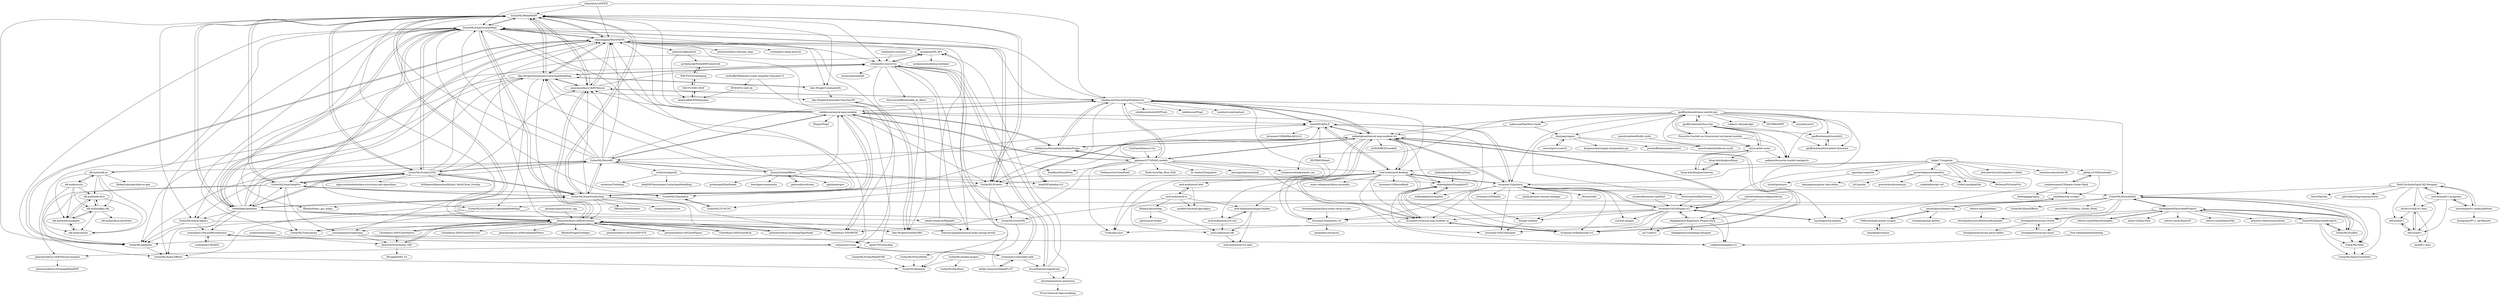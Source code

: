 digraph G {
"dsharlet/LiveSPICE" -> "GuitarML/PedalNetRT" ["e"=1]
"dsharlet/LiveSPICE" -> "GuitarML/SmartGuitarPedal" ["e"=1]
"dsharlet/LiveSPICE" -> "damskaggep/WaveNetVA" ["e"=1]
"dsharlet/LiveSPICE" -> "sdatkinson/NeuralAmpModelerCore" ["e"=1]
"sdatkinson/neural-amp-modeler" -> "sdatkinson/NeuralAmpModelerPlugin" ["e"=1]
"sdatkinson/neural-amp-modeler" -> "sdatkinson/NeuralAmpModelerCore"
"sdatkinson/neural-amp-modeler" -> "pelennor2170/NAM_models"
"sdatkinson/neural-amp-modeler" -> "jatinchowdhury18/RTNeural" ["e"=1]
"sdatkinson/neural-amp-modeler" -> "mikeoliphant/neural-amp-modeler-lv2"
"sdatkinson/neural-amp-modeler" -> "GuitarML/SmartGuitarAmp"
"sdatkinson/neural-amp-modeler" -> "GuitarML/NeuralPi"
"sdatkinson/neural-amp-modeler" -> "iPlug2/iPlug2" ["e"=1]
"sdatkinson/neural-amp-modeler" -> "GuitarML/PedalNetRT"
"sdatkinson/neural-amp-modeler" -> "DamRsn/NeuralNote" ["e"=1]
"sdatkinson/neural-amp-modeler" -> "Chowdhury-DSP/BYOD" ["e"=1]
"sdatkinson/neural-amp-modeler" -> "AidaDSP/AIDA-X"
"sdatkinson/neural-amp-modeler" -> "GuitarML/Proteus"
"sdatkinson/neural-amp-modeler" -> "damskaggep/WaveNetVA"
"sdatkinson/neural-amp-modeler" -> "GuitarML/SmartGuitarPedal"
"lsp-plugins/lsp-plugins" -> "brummer10/GxPlugins.lv2" ["e"=1]
"jatinchowdhury18/AnalogTapeModel" -> "jatinchowdhury18/KlonCentaur" ["e"=1]
"Pilfer/ultimate-guitar-scraper" -> "timiskhakov/music"
"Pilfer/ultimate-guitar-scraper" -> "joncardasis/ultimate-api"
"csteinmetz1/flowEQ" -> "csteinmetz1/NeuralReverberator"
"paulnasca/paulstretch_cpp" -> "jatinchowdhury18/KlonCentaur" ["e"=1]
"BlokasLabs/modep" -> "mod-audio/mod-sdk"
"BlokasLabs/modep" -> "ajboni/mod-docker"
"csteinmetz1/NeuralReverberator" -> "csteinmetz1/flowEQ"
"csteinmetz1/NeuralReverberator" -> "csteinmetz1/ronn"
"damskaggep/WaveNetVA" -> "GuitarML/pedalnet"
"damskaggep/WaveNetVA" -> "GuitarML/PedalNetRT"
"damskaggep/WaveNetVA" -> "Alec-Wright/Automated-GuitarAmpModelling"
"damskaggep/WaveNetVA" -> "teddykoker/pedalnet"
"damskaggep/WaveNetVA" -> "jatinchowdhury18/RTNeural" ["e"=1]
"damskaggep/WaveNetVA" -> "Alec-Wright/CoreAudioML"
"damskaggep/WaveNetVA" -> "GuitarML/SmartGuitarPedal"
"damskaggep/WaveNetVA" -> "csteinmetz1/ronn"
"damskaggep/WaveNetVA" -> "GuitarML/mldsp-papers"
"damskaggep/WaveNetVA" -> "jatinchowdhury18/audio_dspy"
"damskaggep/WaveNetVA" -> "csteinmetz1/micro-tcn"
"damskaggep/WaveNetVA" -> "joaorossi/dkmethod"
"damskaggep/WaveNetVA" -> "francescopapaleo/neural-audio-spring-reverb"
"damskaggep/WaveNetVA" -> "csteinmetz1/dasp-pytorch" ["e"=1]
"damskaggep/WaveNetVA" -> "mchijmma/DL-AFx"
"Houston4444/RaySession" -> "brummer10/GxPlugins.lv2" ["e"=1]
"geoffreybennett/linux-fcp" -> "geoffreybennett/alsa-scarlett-gui"
"geoffreybennett/linux-fcp" -> "sadko4u/focusrite-scarlett-backports"
"geoffreybennett/linux-fcp" -> "x42/scarlett-mixer"
"geoffreybennett/linux-fcp" -> "geoffreybennett/scarlett2"
"geoffreybennett/linux-fcp" -> "geoffreybennett/scarlett2-firmware"
"geoffreybennett/linux-fcp" -> "Focusrite-Scarlett-on-Linux/sound-usb-kernel-module"
"mod-audio/mod-ui" -> "mod-audio/mod-host"
"mod-audio/mod-ui" -> "moddevices/mod-app-legacy"
"mod-audio/mod-ui" -> "mod-audio/mod-plugin-builder"
"mod-audio/mod-ui" -> "mod-audio/mod-sdk"
"mod-audio/mod-ui" -> "BlokasLabs/modep"
"eh2k/vcvrack-fv1-emu" -> "eh2k/fv1-emu"
"eh2k/vcvrack-fv1-emu" -> "ndf-zz/disfv1"
"eh2k/vcvrack-fv1-emu" -> "ndf-zz/asfv1"
"ndf-zz/disfv1" -> "ndf-zz/asfv1"
"seanfhear/tab-scraper" -> "joncardasis/ultimate-api"
"joaorossi/dkmethod" -> "jardamacak/NodalDKFramework"
"joaorossi/dkmethod" -> "AndrewBelt/WDFplusplus"
"olegkapitonov/Kapitonov-Plugins-Pack" -> "brummer10/GxPlugins.lv2"
"olegkapitonov/Kapitonov-Plugins-Pack" -> "sadko4u/tamgamp.lv2"
"olegkapitonov/Kapitonov-Plugins-Pack" -> "olegkapitonov/tubeAmp-Designer"
"olegkapitonov/Kapitonov-Plugins-Pack" -> "ssj71/rkrlv2"
"drscotthawley/signaltrain" -> "christhetree/mod_extraction"
"drscotthawley/signaltrain" -> "csteinmetz1/micro-tcn"
"drscotthawley/signaltrain" -> "mchijmma/DL-AFx"
"brummer10/guitarix" -> "brummer10/GxPlugins.lv2"
"brummer10/guitarix" -> "brummer10/guitarix.vst"
"brummer10/guitarix" -> "mod-audio/mod-desktop"
"brummer10/guitarix" -> "brummer10/XUiDesigner"
"brummer10/guitarix" -> "Dougal-s/Aether" ["e"=1]
"brummer10/guitarix" -> "mikeoliphant/neural-amp-modeler-lv2"
"brummer10/guitarix" -> "AidaDSP/AIDA-X"
"brummer10/guitarix" -> "brummer10/Ratatouille.lv2"
"brummer10/guitarix" -> "jackaudio/new-session-manager" ["e"=1]
"brummer10/guitarix" -> "olegkapitonov/Kapitonov-Plugins-Pack"
"brummer10/guitarix" -> "brummer10/neural-amp-modeler-ui"
"brummer10/guitarix" -> "Houston4444/RaySession" ["e"=1]
"brummer10/guitarix" -> "x42/x42-plugins" ["e"=1]
"brummer10/guitarix" -> "sfztools/sfizz" ["e"=1]
"brummer10/guitarix" -> "brummer10/Mamba" ["e"=1]
"powertab/powertabeditor" -> "helge17/tuxguitar"
"powertab/powertabeditor" -> "CoderLine/alphaTab" ["e"=1]
"powertab/powertabeditor" -> "Perlence/PyGuitarPro" ["e"=1]
"powertab/powertabeditor" -> "mikehadlow/gtr-cof" ["e"=1]
"powertab/powertabeditor" -> "haixiangyan/guitar-tabs-editor" ["e"=1]
"powertab/powertabeditor" -> "1j01/guitar" ["e"=1]
"powertab/powertabeditor" -> "greird/chordictionaryjs" ["e"=1]
"Quinny/GuitarEffects" -> "GuitarML/NeuralPi"
"Quinny/GuitarEffects" -> "pedrozath/coltrane" ["e"=1]
"Quinny/GuitarEffects" -> "sdatkinson/neural-amp-modeler"
"Quinny/GuitarEffects" -> "GuitarML/SmartGuitarAmp"
"Quinny/GuitarEffects" -> "Alec-Wright/Automated-GuitarAmpModelling"
"Quinny/GuitarEffects" -> "ojg/thatmicpre"
"Quinny/GuitarEffects" -> "AidaDSP/AIDA-X"
"Quinny/GuitarEffects" -> "probonopd/MiniDexed" ["e"=1]
"Quinny/GuitarEffects" -> "henrikpersson/potatis" ["e"=1]
"Quinny/GuitarEffects" -> "GuitarML/SmartGuitarPedal"
"HolyCityAudio/SpinCAD-Designer" -> "mstratman/fv1-programs"
"HolyCityAudio/SpinCAD-Designer" -> "mstratman/fv1-pedal-platform"
"HolyCityAudio/SpinCAD-Designer" -> "eh2k/vcvrack-fv1-emu"
"HolyCityAudio/SpinCAD-Designer" -> "hires/ElmGen"
"HolyCityAudio/SpinCAD-Designer" -> "ndf-zz/asfv1"
"HolyCityAudio/SpinCAD-Designer" -> "GuitarML/NeuralSeed"
"HolyCityAudio/SpinCAD-Designer" -> "ndf-zz/disfv1"
"HolyCityAudio/SpinCAD-Designer" -> "patrickdowling/superparasites"
"elk-audio/elk-docs" -> "elk-audio/elkpi-sdk"
"elk-audio/elk-docs" -> "elk-audio/elk-examples"
"elk-audio/elk-docs" -> "elk-audio/sensei"
"elk-audio/elk-examples" -> "elk-audio/elkpi-sdk"
"elk-audio/elk-examples" -> "elk-audio/elk-docs"
"elk-audio/elk-examples" -> "elk-audio/sensei"
"elk-audio/sushi" -> "elk-audio/elk-examples"
"elk-audio/sushi" -> "elk-audio/elk-docs"
"elk-audio/sushi" -> "elk-audio/elkpi-sdk"
"elk-audio/sushi" -> "elk-audio/elk-pi"
"elk-audio/sushi" -> "elk-audio/sensei"
"elk-audio/elk-pi" -> "elk-audio/elk-examples"
"elk-audio/elk-pi" -> "elk-audio/sushi"
"elk-audio/elk-pi" -> "elk-audio/elkpi-sdk"
"elk-audio/elk-pi" -> "elk-audio/sensei"
"elk-audio/elk-pi" -> "elk-audio/elk-docs"
"elk-audio/elk-pi" -> "GuitarML/SmartGuitarPedal"
"elk-audio/elk-pi" -> "BlokasLabs/patchbox-os-gen" ["e"=1]
"GuitarML/SmartGuitarPedal" -> "GuitarML/PedalNetRT"
"GuitarML/SmartGuitarPedal" -> "GuitarML/SmartGuitarAmp"
"GuitarML/SmartGuitarPedal" -> "GuitarML/SmartAmpPro"
"GuitarML/SmartGuitarPedal" -> "GuitarML/pedalnet"
"GuitarML/SmartGuitarPedal" -> "GuitarML/Proteus"
"GuitarML/SmartGuitarPedal" -> "damskaggep/WaveNetVA"
"GuitarML/SmartGuitarPedal" -> "GuitarML/GuitarLSTM"
"GuitarML/SmartGuitarPedal" -> "teddykoker/pedalnet"
"GuitarML/SmartGuitarPedal" -> "GuitarML/Chameleon"
"GuitarML/SmartGuitarPedal" -> "GuitarML/ToneLibrary"
"GuitarML/SmartGuitarPedal" -> "ffAudio/foleys_gui_magic" ["e"=1]
"GuitarML/SmartGuitarPedal" -> "GuitarML/Audio-Effects"
"GuitarML/SmartGuitarPedal" -> "jatinchowdhury18/RTNeural" ["e"=1]
"GuitarML/SmartGuitarPedal" -> "Chowdhury-DSP/BYOD" ["e"=1]
"GuitarML/SmartGuitarPedal" -> "csteinmetz1/ronn"
"electro-smith/libDaisy" -> "clevelandmusicco/HothouseExamples" ["e"=1]
"electro-smith/DaisyExamples" -> "bkshepherd/DaisySeedProjects" ["e"=1]
"GuitarML/SmartGuitarAmp" -> "GuitarML/SmartGuitarPedal"
"GuitarML/SmartGuitarAmp" -> "GuitarML/PedalNetRT"
"GuitarML/SmartGuitarAmp" -> "GuitarML/NeuralPi"
"GuitarML/SmartGuitarAmp" -> "GuitarML/GuitarLSTM"
"GuitarML/SmartGuitarAmp" -> "damskaggep/WaveNetVA"
"GuitarML/SmartGuitarAmp" -> "Chowdhury-DSP/BYOD" ["e"=1]
"GuitarML/SmartGuitarAmp" -> "jatinchowdhury18/AnalogTapeModel" ["e"=1]
"GuitarML/SmartGuitarAmp" -> "jatinchowdhury18/RTNeural" ["e"=1]
"GuitarML/SmartGuitarAmp" -> "GuitarML/SmartAmpPro"
"GuitarML/SmartGuitarAmp" -> "jatinchowdhury18/KlonCentaur"
"GuitarML/SmartGuitarAmp" -> "ffAudio/foleys_gui_magic" ["e"=1]
"GuitarML/SmartGuitarAmp" -> "sudara/awesome-juce" ["e"=1]
"GuitarML/SmartGuitarAmp" -> "DBraun/DawDreamer" ["e"=1]
"GuitarML/SmartGuitarAmp" -> "teddykoker/pedalnet"
"GuitarML/SmartGuitarAmp" -> "sdatkinson/neural-amp-modeler"
"GuitarML/pedalnet" -> "damskaggep/WaveNetVA"
"GuitarML/pedalnet" -> "GuitarML/Audio-Effects"
"jatinchowdhury18/KlonCentaur" -> "Chowdhury-DSP/ChowMatrix" ["e"=1]
"jatinchowdhury18/KlonCentaur" -> "jatinchowdhury18/ChowPhaser" ["e"=1]
"jatinchowdhury18/KlonCentaur" -> "Chowdhury-DSP/BYOD" ["e"=1]
"jatinchowdhury18/KlonCentaur" -> "Chowdhury-DSP/ChowKick" ["e"=1]
"jatinchowdhury18/KlonCentaur" -> "jatinchowdhury18/AnalogTapeModel" ["e"=1]
"jatinchowdhury18/KlonCentaur" -> "jatinchowdhury18/RTNeural" ["e"=1]
"jatinchowdhury18/KlonCentaur" -> "Alec-Wright/Automated-GuitarAmpModelling"
"jatinchowdhury18/KlonCentaur" -> "JanosGit/Schrammel_OJD"
"jatinchowdhury18/KlonCentaur" -> "Chowdhury-DSP/ChowMultiTool" ["e"=1]
"jatinchowdhury18/KlonCentaur" -> "jatinchowdhury18/WaveDigitalFilters" ["e"=1]
"jatinchowdhury18/KlonCentaur" -> "ffAudio/PluginGuiMagic" ["e"=1]
"jatinchowdhury18/KlonCentaur" -> "GuitarML/PedalNetRT"
"jatinchowdhury18/KlonCentaur" -> "resonantdsp/SwankyAmp"
"jatinchowdhury18/KlonCentaur" -> "jatinchowdhury18/ChowDSP-VCV" ["e"=1]
"jatinchowdhury18/KlonCentaur" -> "damskaggep/WaveNetVA"
"jatinchowdhury18/ChowPhaser" -> "jatinchowdhury18/KlonCentaur" ["e"=1]
"GuitarML/PedalNetRT" -> "GuitarML/SmartGuitarPedal"
"GuitarML/PedalNetRT" -> "damskaggep/WaveNetVA"
"GuitarML/PedalNetRT" -> "GuitarML/SmartGuitarAmp"
"GuitarML/PedalNetRT" -> "GuitarML/GuitarLSTM"
"GuitarML/PedalNetRT" -> "teddykoker/pedalnet"
"GuitarML/PedalNetRT" -> "GuitarML/pedalnet"
"GuitarML/PedalNetRT" -> "Alec-Wright/Automated-GuitarAmpModelling"
"GuitarML/PedalNetRT" -> "GuitarML/SmartAmpPro"
"GuitarML/PedalNetRT" -> "jatinchowdhury18/RTNeural" ["e"=1]
"GuitarML/PedalNetRT" -> "GuitarML/mldsp-papers"
"GuitarML/PedalNetRT" -> "csteinmetz1/micro-tcn"
"GuitarML/PedalNetRT" -> "GuitarML/Proteus"
"GuitarML/PedalNetRT" -> "resonantdsp/SwankyAmp"
"GuitarML/PedalNetRT" -> "jatinchowdhury18/KlonCentaur"
"GuitarML/PedalNetRT" -> "Alec-Wright/CoreAudioML"
"JanosGit/Schrammel_OJD" -> "Mrugalla/NEL-19" ["e"=1]
"JanosGit/Schrammel_OJD" -> "jatinchowdhury18/KlonCentaur"
"resonantdsp/SwankyAmp" -> "GuitarML/pedalnet"
"resonantdsp/SwankyAmp" -> "sadko4u/tamgamp.lv2"
"resonantdsp/SwankyAmp" -> "apohl79/GuitarAmp"
"resonantdsp/SwankyAmp" -> "JanosGit/Schrammel_OJD"
"mchijmma/DL-AFx" -> "mchijmma/modeling-nonlinear"
"mchijmma/DL-AFx" -> "csteinmetz1/micro-tcn"
"csteinmetz1/ronn" -> "csteinmetz1/NeuralReverberator"
"csteinmetz1/ronn" -> "csteinmetz1/steerable-nafx"
"csteinmetz1/ronn" -> "jatinchowdhury18/RTNeural-example"
"mstratman/fv1-pedal-platform" -> "mstratman/fv1-programs"
"mstratman/fv1-pedal-platform" -> "HolyCityAudio/SpinCAD-Designer"
"mstratman/fv1-pedal-platform" -> "hexeguitar/FV-1_devRemote"
"teddykoker/pedalnet" -> "damskaggep/WaveNetVA"
"teddykoker/pedalnet" -> "GuitarML/PedalNetRT"
"teddykoker/pedalnet" -> "Alec-Wright/Automated-GuitarAmpModelling"
"teddykoker/pedalnet" -> "GuitarML/SmartGuitarPedal"
"teddykoker/pedalnet" -> "GuitarML/GuitarLSTM"
"teddykoker/pedalnet" -> "GuitarML/pedalnet"
"teddykoker/pedalnet" -> "GuitarML/mldsp-papers"
"teddykoker/pedalnet" -> "GuitarML/SmartAmpPro"
"teddykoker/pedalnet" -> "jatinchowdhury18/KlonCentaur"
"teddykoker/pedalnet" -> "mchijmma/DL-AFx"
"teddykoker/pedalnet" -> "GuitarML/SmartGuitarAmp"
"teddykoker/pedalnet" -> "francescopapaleo/neural-audio-spring-reverb"
"teddykoker/pedalnet" -> "csteinmetz1/micro-tcn"
"teddykoker/pedalnet" -> "csteinmetz1/NeuralReverberator"
"teddykoker/pedalnet" -> "adobe-research/DeepAFx" ["e"=1]
"mstratman/fv1-programs" -> "HolyCityAudio/SpinCAD-Designer"
"mstratman/fv1-programs" -> "mstratman/fv1-pedal-platform"
"mstratman/fv1-programs" -> "eh2k/vcvrack-fv1-emu"
"mstratman/fv1-programs" -> "ndf-zz/asfv1"
"elk-audio/elkpi-sdk" -> "elk-audio/elk-docs"
"elk-audio/elkpi-sdk" -> "elk-audio/elk-examples"
"elk-audio/elkpi-sdk" -> "elk-audio/sensei"
"elk-audio/elkpi-sdk" -> "elk-audio/elk-pi-hardware"
"elk-audio/sensei" -> "elk-audio/elk-examples"
"GuitarML/Audio-Effects" -> "GuitarML/Releases"
"boris-kuz/differentiable_iir_filters" -> "Alec-Wright/GreyBoxDRC" ["e"=1]
"Alec-Wright/Automated-TimeVaryFX" -> "Alec-Wright/GreyBoxDRC"
"csteinmetz1/micro-tcn" -> "mchijmma/DL-AFx"
"csteinmetz1/micro-tcn" -> "Alec-Wright/Automated-GuitarAmpModelling"
"csteinmetz1/micro-tcn" -> "drscotthawley/signaltrain"
"csteinmetz1/micro-tcn" -> "mcomunita/nablafx" ["e"=1]
"csteinmetz1/micro-tcn" -> "csteinmetz1/steerable-nafx"
"csteinmetz1/micro-tcn" -> "christhetree/mod_extraction"
"csteinmetz1/micro-tcn" -> "francescopapaleo/neural-audio-spring-reverb"
"csteinmetz1/micro-tcn" -> "Alec-Wright/GreyBoxDRC"
"csteinmetz1/micro-tcn" -> "boris-kuz/differentiable_iir_filters" ["e"=1]
"Chowdhury-DSP/ChowMatrix" -> "jatinchowdhury18/KlonCentaur" ["e"=1]
"Chowdhury-DSP/ChowMatrix" -> "JanosGit/Schrammel_OJD" ["e"=1]
"csteinmetz1/auraloss" -> "csteinmetz1/micro-tcn" ["e"=1]
"Chowdhury-DSP/BYOD" -> "jatinchowdhury18/KlonCentaur" ["e"=1]
"Dougal-s/Aether" -> "brummer10/XUiDesigner" ["e"=1]
"noahmaranesi/Ultimate-Guitar-Hack" -> "jabbey1/UGDownloader"
"noahmaranesi/Ultimate-Guitar-Hack" -> "seanfhear/tab-scraper"
"noahmaranesi/Ultimate-Guitar-Hack" -> "hedwiggggg/ugrip"
"Focusrite-Scarlett-on-Linux/sound-usb-kernel-module" -> "geoffreybennett/alsa-scarlett-gui"
"Focusrite-Scarlett-on-Linux/sound-usb-kernel-module" -> "x42/scarlett-mixer"
"Focusrite-Scarlett-on-Linux/sound-usb-kernel-module" -> "sadko4u/focusrite-scarlett-backports"
"Alec-Wright/Automated-GuitarAmpModelling" -> "Alec-Wright/CoreAudioML"
"Alec-Wright/Automated-GuitarAmpModelling" -> "csteinmetz1/micro-tcn"
"Alec-Wright/Automated-GuitarAmpModelling" -> "Alec-Wright/Automated-TimeVaryFX"
"Alec-Wright/Automated-GuitarAmpModelling" -> "damskaggep/WaveNetVA"
"Alec-Wright/Automated-GuitarAmpModelling" -> "GuitarML/PedalNetRT"
"Alec-Wright/Automated-GuitarAmpModelling" -> "GuitarML/pedalnet"
"Alec-Wright/Automated-GuitarAmpModelling" -> "GuitarML/Automated-GuitarAmpModelling"
"Alec-Wright/Automated-GuitarAmpModelling" -> "jatinchowdhury18/RTNeural-example"
"Alec-Wright/Automated-GuitarAmpModelling" -> "jatinchowdhury18/RTNeural" ["e"=1]
"Alec-Wright/CoreAudioML" -> "Alec-Wright/Automated-GuitarAmpModelling"
"Alec-Wright/CoreAudioML" -> "Alec-Wright/Automated-TimeVaryFX"
"GuitarML/mldsp-papers" -> "GuitarML/pedalnet"
"GuitarML/mldsp-papers" -> "csteinmetz1/NeuralReverberator"
"GuitarML/mldsp-papers" -> "Alec-Wright/GreyBoxDRC"
"GuitarML/NeuralPi" -> "GuitarML/SmartGuitarAmp"
"GuitarML/NeuralPi" -> "GuitarML/PedalNetRT"
"GuitarML/NeuralPi" -> "jatinchowdhury18/RTNeural" ["e"=1]
"GuitarML/NeuralPi" -> "GuitarML/SmartGuitarPedal"
"GuitarML/NeuralPi" -> "Alec-Wright/Automated-GuitarAmpModelling"
"GuitarML/NeuralPi" -> "elk-audio/elk-pi"
"GuitarML/NeuralPi" -> "Quinny/GuitarEffects"
"GuitarML/NeuralPi" -> "GuitarML/GuitarLSTM"
"GuitarML/NeuralPi" -> "damskaggep/WaveNetVA"
"GuitarML/NeuralPi" -> "rerdavies/pipedal"
"GuitarML/NeuralPi" -> "GuitarML/Proteus"
"GuitarML/NeuralPi" -> "sdatkinson/neural-amp-modeler"
"GuitarML/NeuralPi" -> "teddykoker/pedalnet"
"GuitarML/NeuralPi" -> "sdatkinson/NeuralAmpModelerCore"
"GuitarML/NeuralPi" -> "GuitarML/SmartAmpPro"
"adobe-research/DeepAFx" -> "mchijmma/DL-AFx" ["e"=1]
"adobe-research/DeepAFx" -> "francescopapaleo/neural-audio-spring-reverb" ["e"=1]
"GuitarML/GuitarLSTM" -> "GuitarML/SmartAmpPro"
"GuitarML/GuitarLSTM" -> "GuitarML/PedalNetRT"
"GuitarML/GuitarLSTM" -> "GuitarML/SmartGuitarPedal"
"GuitarML/GuitarLSTM" -> "Alec-Wright/Automated-GuitarAmpModelling"
"GuitarML/GuitarLSTM" -> "teddykoker/pedalnet"
"GuitarML/GuitarLSTM" -> "GuitarML/SmartGuitarAmp"
"GuitarML/GuitarLSTM" -> "GuitarML/pedalnet"
"GuitarML/GuitarLSTM" -> "damskaggep/WaveNetVA"
"GuitarML/GuitarLSTM" -> "GuitarML/mldsp-papers"
"GuitarML/GuitarLSTM" -> "jatinchowdhury18/KlonCentaur"
"GuitarML/GuitarLSTM" -> "GuitarML/NeuralPi"
"GuitarML/GuitarLSTM" -> "GuitarML/Automated-GuitarAmpModelling"
"GuitarML/GuitarLSTM" -> "jatinchowdhury18/RTNeural" ["e"=1]
"GuitarML/GuitarLSTM" -> "alpersonalwebsite/data-structures-and-algorithms" ["e"=1]
"GuitarML/GuitarLSTM" -> "MrRameshRajendran/Hybrid_MultiCloud_Overlay" ["e"=1]
"mikeoliphant/AudioPlugSharp" -> "mikeoliphant/StompboxUI" ["e"=1]
"GuitarML/SmartAmpPro" -> "GuitarML/GuitarLSTM"
"GuitarML/SmartAmpPro" -> "GuitarML/SmartGuitarPedal"
"GuitarML/SmartAmpPro" -> "GuitarML/Audio-Effects"
"GuitarML/SmartAmpPro" -> "GuitarML/PedalNetRT"
"GuitarML/SmartAmpPro" -> "GuitarML/Chameleon"
"GuitarML/SmartAmpPro" -> "GuitarML/pedalnet"
"GuitarML/SmartAmpPro" -> "GuitarML/SmartGuitarAmp"
"GuitarML/SmartAmpPro" -> "GuitarML/ToneLibrary"
"GuitarML/SmartAmpPro" -> "resonantdsp/SwankyAmp"
"GuitarML/Chameleon" -> "GuitarML/TS-M1N3"
"GuitarML/Chameleon" -> "GuitarML/Audio-Effects"
"rerdavies/pipedal" -> "rerdavies/ToobAmp"
"rerdavies/pipedal" -> "AidaDSP/Automated-GuitarAmpModelling"
"rerdavies/pipedal" -> "mikeoliphant/StompboxUI"
"rerdavies/pipedal" -> "AidaDSP/aidadsp-lv2"
"jatinchowdhury18/RTNeural" -> "damskaggep/WaveNetVA" ["e"=1]
"jatinchowdhury18/RTNeural" -> "Alec-Wright/Automated-GuitarAmpModelling" ["e"=1]
"jatinchowdhury18/RTNeural" -> "jatinchowdhury18/KlonCentaur" ["e"=1]
"jatinchowdhury18/RTNeural" -> "csteinmetz1/micro-tcn" ["e"=1]
"jatinchowdhury18/RTNeural" -> "GuitarML/PedalNetRT" ["e"=1]
"jatinchowdhury18/RTNeural" -> "sdatkinson/NeuralAmpModelerCore" ["e"=1]
"fulup-bzh/AlsaJsonGateway" -> "fulup-bzh/AlsaJsonMixer"
"fulup-bzh/AlsaJsonGateway" -> "x42/scarlett-mixer"
"Chowdhury-DSP/ChowKick" -> "jatinchowdhury18/KlonCentaur" ["e"=1]
"GuitarML/Automated-GuitarAmpModelling" -> "GuitarML/Audio-Effects"
"GuitarML/Automated-GuitarAmpModelling" -> "GuitarML/ToneLibrary"
"GuitarML/Automated-GuitarAmpModelling" -> "GuitarML/GuitarML"
"mod-audio/mod-live-usb" -> "mod-audio/mod-plugin-builder"
"mod-audio/mod-live-usb" -> "mod-audio/mod-sdk"
"jatinchowdhury18/RTNeural-example" -> "jatinchowdhury18/SampleRateRNN"
"fulup-bzh/AlsaJsonMixer" -> "fulup-bzh/AlsaJsonGateway"
"fxwiegand/terrarium-stand" -> "fxwiegand/terrarium-reverb"
"fxwiegand/terrarium-reverb" -> "fxwiegand/terrarium-stand"
"fxwiegand/terrarium-reverb" -> "fxwiegand/terrarium-pitch-shifter"
"mikeroyal/PipeWire-Guide" -> "dimtpap/coppwr" ["e"=1]
"mikeroyal/PipeWire-Guide" -> "mikeoliphant/neural-amp-modeler-lv2" ["e"=1]
"timiskhakov/music" -> "Pilfer/ultimate-guitar-scraper"
"geoffreybennett/alsa-scarlett-gui" -> "geoffreybennett/linux-fcp"
"geoffreybennett/alsa-scarlett-gui" -> "geoffreybennett/scarlett2"
"geoffreybennett/alsa-scarlett-gui" -> "geoffreybennett/scarlett2-firmware"
"geoffreybennett/alsa-scarlett-gui" -> "Focusrite-Scarlett-on-Linux/sound-usb-kernel-module"
"geoffreybennett/alsa-scarlett-gui" -> "x42/scarlett-mixer"
"geoffreybennett/alsa-scarlett-gui" -> "robbert-vdh/yabridge" ["e"=1]
"geoffreybennett/alsa-scarlett-gui" -> "lsp-plugins/lsp-plugins" ["e"=1]
"geoffreybennett/alsa-scarlett-gui" -> "mikeoliphant/neural-amp-modeler-lv2"
"geoffreybennett/alsa-scarlett-gui" -> "sadko4u/focusrite-scarlett-backports"
"geoffreybennett/alsa-scarlett-gui" -> "DISTRHO/DPF" ["e"=1]
"geoffreybennett/alsa-scarlett-gui" -> "trummerschlunk/master_me" ["e"=1]
"geoffreybennett/alsa-scarlett-gui" -> "osxmidi/LinVst" ["e"=1]
"geoffreybennett/alsa-scarlett-gui" -> "mikeroyal/PipeWire-Guide" ["e"=1]
"geoffreybennett/alsa-scarlett-gui" -> "dimtpap/coppwr"
"geoffreybennett/alsa-scarlett-gui" -> "brummer10/guitarix"
"CarlGao4/Demucs-Gui" -> "pelennor2170/NAM_models" ["e"=1]
"GuitarML/modep-plugins" -> "GuitarML/Releases"
"GuitarML/modep-plugins" -> "GuitarML/DarkStar"
"brendaningram/linux-audio-setup-scripts" -> "brummer10/guitarix.vst" ["e"=1]
"DISTRHO/Ildaeil" -> "brummer10/guitarix.vst" ["e"=1]
"GuitarML/TS-M1N3" -> "GuitarML/Chameleon"
"csteinmetz1/steerable-nafx" -> "csteinmetz1/micro-tcn"
"csteinmetz1/steerable-nafx" -> "csteinmetz1/ronn"
"csteinmetz1/steerable-nafx" -> "drscotthawley/signaltrain"
"csteinmetz1/steerable-nafx" -> "adobe-research/DeepAFx-ST" ["e"=1]
"adobe-research/DeepAFx-ST" -> "csteinmetz1/micro-tcn" ["e"=1]
"adobe-research/DeepAFx-ST" -> "csteinmetz1/steerable-nafx" ["e"=1]
"sdatkinson/NeuralAmpModelerPlugin" -> "sdatkinson/neural-amp-modeler" ["e"=1]
"sdatkinson/NeuralAmpModelerPlugin" -> "pelennor2170/NAM_models" ["e"=1]
"sdatkinson/NeuralAmpModelerPlugin" -> "sdatkinson/NeuralAmpModelerCore" ["e"=1]
"sdatkinson/NeuralAmpModelerPlugin" -> "mikeoliphant/neural-amp-modeler-lv2" ["e"=1]
"sdatkinson/NeuralAmpModelerPlugin" -> "GuitarML/SmartGuitarAmp" ["e"=1]
"sdatkinson/NeuralAmpModelerPlugin" -> "GuitarML/NeuralPi" ["e"=1]
"brummer10/guitarix.vst" -> "psemiletov/drumrox"
"pelennor2170/NAM_models" -> "sdatkinson/NeuralAmpModelerPlugin" ["e"=1]
"pelennor2170/NAM_models" -> "sdatkinson/neural-amp-modeler"
"pelennor2170/NAM_models" -> "mikeoliphant/neural-amp-modeler-lv2"
"pelennor2170/NAM_models" -> "sdatkinson/NeuralAmpModelerCore"
"pelennor2170/NAM_models" -> "AidaDSP/AIDA-X"
"pelennor2170/NAM_models" -> "ValdemarOrn/CloudSeed" ["e"=1]
"pelennor2170/NAM_models" -> "mod-audio/mod-desktop"
"pelennor2170/NAM_models" -> "brummer10/neural-amp-modeler-ui"
"pelennor2170/NAM_models" -> "Kiriki-liszt/Sky_Blue_EQ4" ["e"=1]
"pelennor2170/NAM_models" -> "ZL-Audio/ZLEqualizer" ["e"=1]
"pelennor2170/NAM_models" -> "Tr3m/nam-juce"
"pelennor2170/NAM_models" -> "DamRsn/NeuralNote" ["e"=1]
"pelennor2170/NAM_models" -> "baconpaul/airwin2rack" ["e"=1]
"pelennor2170/NAM_models" -> "Chowdhury-DSP/BYOD" ["e"=1]
"pelennor2170/NAM_models" -> "trummerschlunk/master_me" ["e"=1]
"dimtpap/coppwr" -> "saivert/pwvucontrol" ["e"=1]
"dimtpap/coppwr" -> "dyegoaurelio/simple-wireplumber-gui"
"dimtpap/coppwr" -> "Houston4444/RaySession" ["e"=1]
"dimtpap/coppwr" -> "portaloffreedom/pipecontrol"
"dimtpap/coppwr" -> "sjoerdvankreel/infernal-synth"
"lucianodato/noise-repellent" -> "brummer10/GxPlugins.lv2" ["e"=1]
"GuitarML/Proteus" -> "GuitarML/GuitarML"
"GuitarML/Proteus" -> "GuitarML/SmartGuitarPedal"
"GuitarML/Proteus" -> "GuitarML/TS-M1N3"
"GuitarML/Proteus" -> "GuitarML/NeuralSeed"
"GuitarML/Proteus" -> "GuitarML/Chameleon"
"GuitarML/Proteus" -> "GuitarML/PrincePedal"
"GuitarML/Proteus" -> "GuitarML/PedalNetRT"
"mod-audio/mod-plugin-builder" -> "mod-audio/mod-live-usb"
"mod-audio/mod-plugin-builder" -> "mod-audio/mod-sdk"
"mod-audio/mod-plugin-builder" -> "mod-audio/mod-lv2-data"
"bkshepherd/DaisySeedProjects" -> "GuitarML/DaisySeedProjects"
"bkshepherd/DaisySeedProjects" -> "GuitarML/FunBox"
"bkshepherd/DaisySeedProjects" -> "GuitarML/NeuralSeed"
"bkshepherd/DaisySeedProjects" -> "electro-smith/DaisyExamples" ["e"=1]
"bkshepherd/DaisySeedProjects" -> "clevelandmusicco/HothouseExamples"
"bkshepherd/DaisySeedProjects" -> "GuitarML/Seed"
"bkshepherd/DaisySeedProjects" -> "fxwiegand/terrarium-reverb"
"bkshepherd/DaisySeedProjects" -> "adion12/DaisyVerb"
"bkshepherd/DaisySeedProjects" -> "electro-smith/DaisySP" ["e"=1]
"bkshepherd/DaisySeedProjects" -> "electro-smith/DaisyWiki" ["e"=1]
"bkshepherd/DaisySeedProjects" -> "ohmtech-rdi/eurorack-blocks" ["e"=1]
"GuitarML/PrincePedal" -> "GuitarML/Releases"
"jabbey1/UGDownloader" -> "noahmaranesi/Ultimate-Guitar-Hack"
"jabbey1/UGDownloader" -> "seanfhear/tab-scraper"
"Alec-Wright/GreyBoxDRC" -> "Alec-Wright/Automated-TimeVaryFX"
"GuitarML/GuitarML" -> "GuitarML/Releases"
"sdatkinson/NeuralAmpModelerCore" -> "sdatkinson/neural-amp-modeler"
"sdatkinson/NeuralAmpModelerCore" -> "sdatkinson/NeuralAmpModelerPlugin" ["e"=1]
"sdatkinson/NeuralAmpModelerCore" -> "sdatkinson/AudioDSPTools"
"sdatkinson/NeuralAmpModelerCore" -> "mikeoliphant/neural-amp-modeler-lv2"
"sdatkinson/NeuralAmpModelerCore" -> "jatinchowdhury18/RTNeural" ["e"=1]
"sdatkinson/NeuralAmpModelerCore" -> "damskaggep/WaveNetVA"
"sdatkinson/NeuralAmpModelerCore" -> "AidaDSP/AIDA-X"
"sdatkinson/NeuralAmpModelerCore" -> "mod-audio/mod-desktop"
"sdatkinson/NeuralAmpModelerCore" -> "sdatkinson/iPlug2"
"sdatkinson/NeuralAmpModelerCore" -> "GuitarML/SmartGuitarPedal"
"sdatkinson/NeuralAmpModelerCore" -> "Tr3m/nam-juce"
"sdatkinson/NeuralAmpModelerCore" -> "tonehunt-org/tonehunt"
"sdatkinson/NeuralAmpModelerCore" -> "GuitarML/Proteus"
"sdatkinson/NeuralAmpModelerCore" -> "GuitarML/NeuralSeed"
"sdatkinson/NeuralAmpModelerCore" -> "pelennor2170/NAM_models"
"mikeoliphant/neural-amp-modeler-lv2" -> "brummer10/neural-amp-modeler-ui"
"mikeoliphant/neural-amp-modeler-lv2" -> "brummer10/Ratatouille.lv2"
"mikeoliphant/neural-amp-modeler-lv2" -> "mikeoliphant/StompboxUI"
"mikeoliphant/neural-amp-modeler-lv2" -> "mod-audio/mod-desktop"
"mikeoliphant/neural-amp-modeler-lv2" -> "AidaDSP/AIDA-X"
"mikeoliphant/neural-amp-modeler-lv2" -> "brummer10/GxPlugins.lv2"
"mikeoliphant/neural-amp-modeler-lv2" -> "sdatkinson/NeuralAmpModelerCore"
"mikeoliphant/neural-amp-modeler-lv2" -> "Tr3m/nam-juce"
"mikeoliphant/neural-amp-modeler-lv2" -> "pelennor2170/NAM_models"
"mikeoliphant/neural-amp-modeler-lv2" -> "brummer10/guitarix"
"mikeoliphant/neural-amp-modeler-lv2" -> "je3928/RE201models" ["e"=1]
"mikeoliphant/neural-amp-modeler-lv2" -> "sdatkinson/NeuralAmpModelerPlugin" ["e"=1]
"mikeoliphant/neural-amp-modeler-lv2" -> "AidaDSP/aidadsp-lv2"
"mikeoliphant/neural-amp-modeler-lv2" -> "brummer10/guitarix.vst"
"mikeoliphant/neural-amp-modeler-lv2" -> "GuitarML/Proteus"
"saivert/pwvucontrol" -> "dimtpap/coppwr" ["e"=1]
"helge17/tuxguitar" -> "powertab/powertabeditor"
"helge17/tuxguitar" -> "brummer10/guitarix"
"helge17/tuxguitar" -> "Perlence/PyGuitarPro" ["e"=1]
"helge17/tuxguitar" -> "CoderLine/alphaTab" ["e"=1]
"helge17/tuxguitar" -> "jabbey1/UGDownloader"
"helge17/tuxguitar" -> "pterodactylus42/tuxguitar-2.0beta"
"helge17/tuxguitar" -> "brummer10/GxPlugins.lv2"
"helge17/tuxguitar" -> "mod-audio/mod-desktop"
"helge17/tuxguitar" -> "tombatossals/chords-db" ["e"=1]
"helge17/tuxguitar" -> "agourlay/ruxguitar"
"helge17/tuxguitar" -> "lsp-plugins/lsp-plugins" ["e"=1]
"mod-audio/mod-desktop" -> "mikeoliphant/neural-amp-modeler-lv2"
"mod-audio/mod-desktop" -> "brummer10/Ratatouille.lv2"
"mod-audio/mod-desktop" -> "mod-audio/mod-live-usb"
"mod-audio/mod-desktop" -> "brummer10/neural-amp-modeler-ui"
"mod-audio/mod-desktop" -> "mikeoliphant/StompboxUI"
"mod-audio/mod-desktop" -> "brummer10/NeuralRack"
"mod-audio/mod-desktop" -> "brummer10/guitarix"
"mod-audio/mod-desktop" -> "AidaDSP/AIDA-X"
"mod-audio/mod-desktop" -> "mikeoliphant/stompbox"
"mod-audio/mod-desktop" -> "sadko4u/tamgamp.lv2"
"mod-audio/mod-desktop" -> "brummer10/XUiDesigner"
"mod-audio/mod-desktop" -> "mod-audio/mod-plugin-builder"
"mod-audio/mod-desktop" -> "mod-audio/mod-host"
"mod-audio/mod-desktop" -> "osam-cologne/archlinux-proaudio"
"mod-audio/mod-desktop" -> "GuitarML/Proteus"
"raboof/realtimeconfigquickscan" -> "brummer10/GxPlugins.lv2" ["e"=1]
"raboof/realtimeconfigquickscan" -> "olegkapitonov/Kapitonov-Plugins-Pack" ["e"=1]
"AidaDSP/AIDA-X" -> "mikeoliphant/neural-amp-modeler-lv2"
"AidaDSP/AIDA-X" -> "AidaDSP/aidadsp-lv2"
"AidaDSP/AIDA-X" -> "Dougal-s/Aether" ["e"=1]
"AidaDSP/AIDA-X" -> "DISTRHO/Ildaeil" ["e"=1]
"AidaDSP/AIDA-X" -> "mod-audio/mod-desktop"
"AidaDSP/AIDA-X" -> "brummer10/MelMatchEQ.lv2" ["e"=1]
"AidaDSP/AIDA-X" -> "brummer10/guitarix"
"AidaDSP/AIDA-X" -> "sdatkinson/NeuralAmpModelerCore"
"christhetree/mod_extraction" -> "01tot10/neural-tape-modeling"
"GuitarML/NeuralSeed" -> "GuitarML/GuitarML"
"GuitarML/NeuralSeed" -> "GuitarML/DaisyEffects"
"GuitarML/NeuralSeed" -> "GuitarML/Seed"
"GuitarML/NeuralSeed" -> "GuitarML/FunBox"
"GuitarML/NeuralSeed" -> "GuitarML/DaisyCloudSeed"
"GuitarML/NeuralSeed" -> "fxwiegand/terrarium-stand"
"GuitarML/NeuralSeed" -> "jerry20091103/Daisy_Guitar_Pedal"
"GuitarML/NeuralSeed" -> "fxwiegand/terrarium-reverb"
"GuitarML/NeuralSeed" -> "bkshepherd/DaisySeedProjects"
"GuitarML/NeuralSeed" -> "GuitarML/Automated-GuitarAmpModelling"
"sjoerdvankreel/firefly-synth" -> "sjoerdvankreel/infernal-synth" ["e"=1]
"GuitarML/Seed" -> "GuitarML/DaisyCloudSeed"
"mikeoliphant/stompbox" -> "mikeoliphant/StompboxUI"
"RT-WDF/rt-wdf_lib" -> "AndrewBelt/WDFplusplus" ["e"=1]
"jardamacak/NodalDKFramework" -> "SMCFY/VirtualAnalog"
"brummer10/GxPlugins.lv2" -> "brummer10/guitarix"
"brummer10/GxPlugins.lv2" -> "brummer10/guitarix.vst"
"brummer10/GxPlugins.lv2" -> "olegkapitonov/Kapitonov-Plugins-Pack"
"brummer10/GxPlugins.lv2" -> "brummer10/XUiDesigner"
"brummer10/GxPlugins.lv2" -> "sadko4u/tamgamp.lv2"
"brummer10/GxPlugins.lv2" -> "mikeoliphant/neural-amp-modeler-lv2"
"brummer10/GxPlugins.lv2" -> "brummer10/neural-amp-modeler-ui"
"brummer10/GxPlugins.lv2" -> "Dougal-s/Aether" ["e"=1]
"brummer10/GxPlugins.lv2" -> "x42/x42-plugins" ["e"=1]
"brummer10/GxPlugins.lv2" -> "ssj71/rkrlv2"
"brummer10/GxPlugins.lv2" -> "brummer10/Ratatouille.lv2"
"brummer10/GxPlugins.lv2" -> "lsp-plugins/lsp-plugins" ["e"=1]
"free-wheeling/freewheeling" -> "sadko4u/tamgamp.lv2"
"agourlay/ruxguitar" -> "slundi/guitarpro"
"geoffreybennett/scarlett2" -> "geoffreybennett/scarlett2-firmware"
"geoffreybennett/scarlett2-firmware" -> "geoffreybennett/scarlett2"
"GuitarML/FunBox" -> "GuitarML/NeuralSeed"
"GuitarML/FunBox" -> "GuitarML/Seed"
"GuitarML/FunBox" -> "GuitarML/DaisySeedProjects"
"GuitarML/FunBox" -> "bkshepherd/DaisySeedProjects"
"GuitarML/DaisySeedProjects" -> "bkshepherd/DaisySeedProjects"
"GuitarML/DaisySeedProjects" -> "GuitarML/Seed"
"GuitarML/DaisySeedProjects" -> "GuitarML/FunBox"
"GuitarML/DaisySeedProjects" -> "GuitarML/ToneLibrary"
"GuitarML/DaisySeedProjects" -> "GuitarML/DaisyCloudSeed"
"micbuffa/WebAudio-Guitar-Amplifier-Simulator-3" -> "RT-WDF/rt-wdf_lib" ["e"=1]
"micbuffa/WebAudio-Guitar-Amplifier-Simulator-3" -> "apohl79/GuitarAmp"
"mikeoliphant/StompboxUI" -> "mikeoliphant/stompbox"
"mikeoliphant/StompboxUI" -> "brummer10/neural-amp-modeler-ui"
"brummer10/Ratatouille.lv2" -> "brummer10/neural-amp-modeler-ui"
"brummer10/Ratatouille.lv2" -> "mikeoliphant/StompboxUI"
"brummer10/Ratatouille.lv2" -> "mikeoliphant/neural-amp-modeler-lv2"
"GuitarML/GuitarPedalPCBs" -> "GuitarML/Releases"
"brummer10/neural-amp-modeler-ui" -> "mikeoliphant/neural-amp-modeler-lv2"
"brummer10/neural-amp-modeler-ui" -> "mikeoliphant/StompboxUI"
"brummer10/neural-amp-modeler-ui" -> "brummer10/Ratatouille.lv2"
"brummer10/neural-amp-modeler-ui" -> "Tr3m/nam-juce"
"AndrewBelt/WDFplusplus" -> "SMCFY/SMC-WDF"
"creativeintent/temper" -> "JanosGit/Schrammel_OJD" ["e"=1]
"SMCFY/VirtualAnalog" -> "jardamacak/NodalDKFramework"
"SMCFY/VirtualAnalog" -> "SMCFY/SMC-WDF"
"pedrozath/coltrane" -> "Quinny/GuitarEffects" ["e"=1]
"mod-audio/mod-host" -> "mod-audio/mod-ui"
"mod-audio/mod-host" -> "moddevices/mod-app-legacy"
"ndf-zz/asfv1" -> "ndf-zz/disfv1"
"ndf-zz/asfv1" -> "eh2k/vcvrack-fv1-emu"
"ndf-zz/asfv1" -> "eh2k/fv1-emu"
"joncardasis/ultimate-api" -> "seanfhear/tab-scraper"
"joncardasis/ultimate-api" -> "Pilfer/ultimate-guitar-scraper"
"joncardasis/ultimate-api" -> "vincepii/uguitar-python"
"x42/scarlett-mixer" -> "fulup-bzh/AlsaJsonGateway"
"x42/scarlett-mixer" -> "fulup-bzh/AlsaJsonMixer"
"x42/scarlett-mixer" -> "geoffreybennett/linux-fcp"
"x42/scarlett-mixer" -> "sadko4u/focusrite-scarlett-backports"
"mod-audio/mod-sdk" -> "mod-audio/mod-lv2-data"
"SMCFY/SMC-WDF" -> "AndrewBelt/WDFplusplus"
"SMCFY/SMC-WDF" -> "SMCFY/VirtualAnalog"
"dsharlet/LiveSPICE" ["l"="38.38,5.351", "c"=65]
"GuitarML/PedalNetRT" ["l"="38.462,6.811"]
"GuitarML/SmartGuitarPedal" ["l"="38.481,6.827"]
"damskaggep/WaveNetVA" ["l"="38.448,6.796"]
"sdatkinson/NeuralAmpModelerCore" ["l"="38.556,6.801"]
"sdatkinson/neural-amp-modeler" ["l"="38.526,6.789"]
"sdatkinson/NeuralAmpModelerPlugin" ["l"="38.515,5.674", "c"=65]
"pelennor2170/NAM_models" ["l"="38.577,6.782"]
"jatinchowdhury18/RTNeural" ["l"="38.451,5.458", "c"=65]
"mikeoliphant/neural-amp-modeler-lv2" ["l"="38.6,6.763"]
"GuitarML/SmartGuitarAmp" ["l"="38.476,6.794"]
"GuitarML/NeuralPi" ["l"="38.496,6.813"]
"iPlug2/iPlug2" ["l"="38.502,5.579", "c"=65]
"DamRsn/NeuralNote" ["l"="38.523,5.548", "c"=65]
"Chowdhury-DSP/BYOD" ["l"="38.535,5.479", "c"=65]
"AidaDSP/AIDA-X" ["l"="38.574,6.758"]
"GuitarML/Proteus" ["l"="38.527,6.827"]
"lsp-plugins/lsp-plugins" ["l"="38.655,5.465", "c"=65]
"brummer10/GxPlugins.lv2" ["l"="38.647,6.738"]
"jatinchowdhury18/AnalogTapeModel" ["l"="38.542,5.54", "c"=65]
"jatinchowdhury18/KlonCentaur" ["l"="38.44,6.776"]
"Pilfer/ultimate-guitar-scraper" ["l"="38.814,6.504"]
"timiskhakov/music" ["l"="38.825,6.485"]
"joncardasis/ultimate-api" ["l"="38.801,6.531"]
"csteinmetz1/flowEQ" ["l"="38.356,6.868"]
"csteinmetz1/NeuralReverberator" ["l"="38.384,6.852"]
"paulnasca/paulstretch_cpp" ["l"="38.6,5.668", "c"=65]
"BlokasLabs/modep" ["l"="38.591,6.594"]
"mod-audio/mod-sdk" ["l"="38.603,6.628"]
"ajboni/mod-docker" ["l"="38.591,6.569"]
"csteinmetz1/ronn" ["l"="38.403,6.838"]
"GuitarML/pedalnet" ["l"="38.452,6.821"]
"Alec-Wright/Automated-GuitarAmpModelling" ["l"="38.437,6.824"]
"teddykoker/pedalnet" ["l"="38.437,6.81"]
"Alec-Wright/CoreAudioML" ["l"="38.417,6.807"]
"GuitarML/mldsp-papers" ["l"="38.424,6.837"]
"jatinchowdhury18/audio_dspy" ["l"="38.447,6.739"]
"csteinmetz1/micro-tcn" ["l"="38.396,6.806"]
"joaorossi/dkmethod" ["l"="38.41,6.713"]
"francescopapaleo/neural-audio-spring-reverb" ["l"="38.411,6.784"]
"csteinmetz1/dasp-pytorch" ["l"="38.771,3.976", "c"=201]
"mchijmma/DL-AFx" ["l"="38.394,6.787"]
"Houston4444/RaySession" ["l"="38.754,5.382", "c"=65]
"geoffreybennett/linux-fcp" ["l"="38.766,6.783"]
"geoffreybennett/alsa-scarlett-gui" ["l"="38.732,6.789"]
"sadko4u/focusrite-scarlett-backports" ["l"="38.773,6.804"]
"x42/scarlett-mixer" ["l"="38.79,6.792"]
"geoffreybennett/scarlett2" ["l"="38.749,6.761"]
"geoffreybennett/scarlett2-firmware" ["l"="38.764,6.761"]
"Focusrite-Scarlett-on-Linux/sound-usb-kernel-module" ["l"="38.756,6.81"]
"mod-audio/mod-ui" ["l"="38.581,6.624"]
"mod-audio/mod-host" ["l"="38.574,6.654"]
"moddevices/mod-app-legacy" ["l"="38.56,6.627"]
"mod-audio/mod-plugin-builder" ["l"="38.604,6.652"]
"eh2k/vcvrack-fv1-emu" ["l"="38.581,7.067"]
"eh2k/fv1-emu" ["l"="38.574,7.087"]
"ndf-zz/disfv1" ["l"="38.566,7.05"]
"ndf-zz/asfv1" ["l"="38.566,7.066"]
"seanfhear/tab-scraper" ["l"="38.781,6.559"]
"jardamacak/NodalDKFramework" ["l"="38.401,6.676"]
"AndrewBelt/WDFplusplus" ["l"="38.381,6.682"]
"olegkapitonov/Kapitonov-Plugins-Pack" ["l"="38.662,6.761"]
"sadko4u/tamgamp.lv2" ["l"="38.611,6.77"]
"olegkapitonov/tubeAmp-Designer" ["l"="38.688,6.776"]
"ssj71/rkrlv2" ["l"="38.681,6.741"]
"drscotthawley/signaltrain" ["l"="38.364,6.796"]
"christhetree/mod_extraction" ["l"="38.345,6.797"]
"brummer10/guitarix" ["l"="38.632,6.748"]
"brummer10/guitarix.vst" ["l"="38.628,6.72"]
"mod-audio/mod-desktop" ["l"="38.598,6.728"]
"brummer10/XUiDesigner" ["l"="38.645,6.714"]
"Dougal-s/Aether" ["l"="38.706,5.413", "c"=65]
"brummer10/Ratatouille.lv2" ["l"="38.614,6.739"]
"jackaudio/new-session-manager" ["l"="38.736,5.397", "c"=65]
"brummer10/neural-amp-modeler-ui" ["l"="38.604,6.749"]
"x42/x42-plugins" ["l"="38.695,5.4", "c"=65]
"sfztools/sfizz" ["l"="38.639,5.465", "c"=65]
"brummer10/Mamba" ["l"="38.754,5.344", "c"=65]
"powertab/powertabeditor" ["l"="38.726,6.661"]
"helge17/tuxguitar" ["l"="38.685,6.675"]
"CoderLine/alphaTab" ["l"="39.992,3.851", "c"=394]
"Perlence/PyGuitarPro" ["l"="38.465,6.293", "c"=65]
"mikehadlow/gtr-cof" ["l"="40.02,3.664", "c"=394]
"haixiangyan/guitar-tabs-editor" ["l"="39.928,3.676", "c"=394]
"1j01/guitar" ["l"="39.955,3.659", "c"=394]
"greird/chordictionaryjs" ["l"="40.012,3.81", "c"=394]
"Quinny/GuitarEffects" ["l"="38.498,6.765"]
"pedrozath/coltrane" ["l"="4.239,-37.561", "c"=1]
"ojg/thatmicpre" ["l"="38.482,6.707"]
"probonopd/MiniDexed" ["l"="37.172,6.031", "c"=494]
"henrikpersson/potatis" ["l"="-15.807,1.077", "c"=446]
"HolyCityAudio/SpinCAD-Designer" ["l"="38.569,7.028"]
"mstratman/fv1-programs" ["l"="38.586,7.049"]
"mstratman/fv1-pedal-platform" ["l"="38.598,7.034"]
"hires/ElmGen" ["l"="38.547,7.032"]
"GuitarML/NeuralSeed" ["l"="38.537,6.917"]
"patrickdowling/superparasites" ["l"="38.542,7.052"]
"elk-audio/elk-docs" ["l"="38.416,6.934"]
"elk-audio/elkpi-sdk" ["l"="38.418,6.946"]
"elk-audio/elk-examples" ["l"="38.434,6.938"]
"elk-audio/sensei" ["l"="38.431,6.924"]
"elk-audio/sushi" ["l"="38.416,6.918"]
"elk-audio/elk-pi" ["l"="38.441,6.9"]
"BlokasLabs/patchbox-os-gen" ["l"="37.822,6.876", "c"=1235]
"GuitarML/SmartAmpPro" ["l"="38.475,6.839"]
"GuitarML/GuitarLSTM" ["l"="38.457,6.835"]
"GuitarML/Chameleon" ["l"="38.51,6.852"]
"GuitarML/ToneLibrary" ["l"="38.496,6.88"]
"ffAudio/foleys_gui_magic" ["l"="38.442,5.492", "c"=65]
"GuitarML/Audio-Effects" ["l"="38.492,6.853"]
"electro-smith/libDaisy" ["l"="37.295,6.035", "c"=494]
"clevelandmusicco/HothouseExamples" ["l"="38.529,6.991"]
"electro-smith/DaisyExamples" ["l"="37.288,6.051", "c"=494]
"bkshepherd/DaisySeedProjects" ["l"="38.542,6.959"]
"sudara/awesome-juce" ["l"="38.467,5.512", "c"=65]
"DBraun/DawDreamer" ["l"="38.451,5.53", "c"=65]
"Chowdhury-DSP/ChowMatrix" ["l"="38.628,5.448", "c"=65]
"jatinchowdhury18/ChowPhaser" ["l"="38.584,5.407", "c"=65]
"Chowdhury-DSP/ChowKick" ["l"="38.58,5.43", "c"=65]
"JanosGit/Schrammel_OJD" ["l"="38.425,6.748"]
"Chowdhury-DSP/ChowMultiTool" ["l"="38.556,5.42", "c"=65]
"jatinchowdhury18/WaveDigitalFilters" ["l"="38.332,5.354", "c"=65]
"ffAudio/PluginGuiMagic" ["l"="38.452,5.473", "c"=65]
"resonantdsp/SwankyAmp" ["l"="38.467,6.768"]
"jatinchowdhury18/ChowDSP-VCV" ["l"="38.784,5.143", "c"=65]
"Mrugalla/NEL-19" ["l"="38.953,5.44", "c"=65]
"apohl79/GuitarAmp" ["l"="38.396,6.73"]
"mchijmma/modeling-nonlinear" ["l"="38.367,6.766"]
"csteinmetz1/steerable-nafx" ["l"="38.366,6.824"]
"jatinchowdhury18/RTNeural-example" ["l"="38.404,6.865"]
"hexeguitar/FV-1_devRemote" ["l"="38.622,7.043"]
"adobe-research/DeepAFx" ["l"="38.75,3.928", "c"=201]
"elk-audio/elk-pi-hardware" ["l"="38.404,6.973"]
"GuitarML/Releases" ["l"="38.542,6.877"]
"boris-kuz/differentiable_iir_filters" ["l"="38.913,3.915", "c"=201]
"Alec-Wright/GreyBoxDRC" ["l"="38.387,6.828"]
"Alec-Wright/Automated-TimeVaryFX" ["l"="38.403,6.823"]
"mcomunita/nablafx" ["l"="38.837,3.968", "c"=201]
"csteinmetz1/auraloss" ["l"="38.618,4.005", "c"=201]
"noahmaranesi/Ultimate-Guitar-Hack" ["l"="38.778,6.587"]
"jabbey1/UGDownloader" ["l"="38.751,6.604"]
"hedwiggggg/ugrip" ["l"="38.811,6.586"]
"GuitarML/Automated-GuitarAmpModelling" ["l"="38.484,6.872"]
"rerdavies/pipedal" ["l"="38.533,6.731"]
"alpersonalwebsite/data-structures-and-algorithms" ["l"="-1.127,3.037", "c"=258]
"MrRameshRajendran/Hybrid_MultiCloud_Overlay" ["l"="-1.121,3.041", "c"=258]
"mikeoliphant/AudioPlugSharp" ["l"="-35.467,-1.591", "c"=8]
"mikeoliphant/StompboxUI" ["l"="38.581,6.732"]
"GuitarML/TS-M1N3" ["l"="38.532,6.856"]
"rerdavies/ToobAmp" ["l"="38.52,6.69"]
"AidaDSP/Automated-GuitarAmpModelling" ["l"="38.533,6.704"]
"AidaDSP/aidadsp-lv2" ["l"="38.562,6.738"]
"fulup-bzh/AlsaJsonGateway" ["l"="38.815,6.782"]
"fulup-bzh/AlsaJsonMixer" ["l"="38.827,6.793"]
"GuitarML/GuitarML" ["l"="38.522,6.879"]
"mod-audio/mod-live-usb" ["l"="38.604,6.669"]
"jatinchowdhury18/SampleRateRNN" ["l"="38.381,6.886"]
"fxwiegand/terrarium-stand" ["l"="38.569,6.929"]
"fxwiegand/terrarium-reverb" ["l"="38.566,6.945"]
"fxwiegand/terrarium-pitch-shifter" ["l"="38.587,6.958"]
"mikeroyal/PipeWire-Guide" ["l"="-14.593,-0.879", "c"=152]
"dimtpap/coppwr" ["l"="38.798,6.848"]
"robbert-vdh/yabridge" ["l"="38.61,5.639", "c"=65]
"DISTRHO/DPF" ["l"="38.557,5.519", "c"=65]
"trummerschlunk/master_me" ["l"="38.706,5.486", "c"=65]
"osxmidi/LinVst" ["l"="38.639,5.537", "c"=65]
"CarlGao4/Demucs-Gui" ["l"="36.686,4.008", "c"=128]
"GuitarML/modep-plugins" ["l"="38.58,6.893"]
"GuitarML/DarkStar" ["l"="38.601,6.904"]
"brendaningram/linux-audio-setup-scripts" ["l"="38.798,5.325", "c"=65]
"DISTRHO/Ildaeil" ["l"="38.785,5.441", "c"=65]
"adobe-research/DeepAFx-ST" ["l"="38.743,3.975", "c"=201]
"psemiletov/drumrox" ["l"="38.641,6.69"]
"ValdemarOrn/CloudSeed" ["l"="38.622,5.475", "c"=65]
"Kiriki-liszt/Sky_Blue_EQ4" ["l"="38.875,5.485", "c"=65]
"ZL-Audio/ZLEqualizer" ["l"="38.747,5.534", "c"=65]
"Tr3m/nam-juce" ["l"="38.598,6.79"]
"baconpaul/airwin2rack" ["l"="38.719,5.496", "c"=65]
"saivert/pwvucontrol" ["l"="-16.052,-3.752", "c"=353]
"dyegoaurelio/simple-wireplumber-gui" ["l"="38.804,6.883"]
"portaloffreedom/pipecontrol" ["l"="38.832,6.846"]
"sjoerdvankreel/infernal-synth" ["l"="38.828,6.87"]
"lucianodato/noise-repellent" ["l"="38.675,5.409", "c"=65]
"GuitarML/PrincePedal" ["l"="38.553,6.858"]
"mod-audio/mod-lv2-data" ["l"="38.62,6.625"]
"GuitarML/DaisySeedProjects" ["l"="38.525,6.932"]
"GuitarML/FunBox" ["l"="38.543,6.938"]
"GuitarML/Seed" ["l"="38.523,6.949"]
"adion12/DaisyVerb" ["l"="38.56,6.986"]
"electro-smith/DaisySP" ["l"="37.247,6.021", "c"=494]
"electro-smith/DaisyWiki" ["l"="37.277,6.024", "c"=494]
"ohmtech-rdi/eurorack-blocks" ["l"="37.271,6.07", "c"=494]
"sdatkinson/AudioDSPTools" ["l"="38.55,6.768"]
"sdatkinson/iPlug2" ["l"="38.59,6.821"]
"tonehunt-org/tonehunt" ["l"="38.58,6.837"]
"je3928/RE201models" ["l"="38.594,5.314", "c"=65]
"pterodactylus42/tuxguitar-2.0beta" ["l"="38.683,6.647"]
"tombatossals/chords-db" ["l"="39.938,3.768", "c"=394]
"agourlay/ruxguitar" ["l"="38.696,6.62"]
"brummer10/NeuralRack" ["l"="38.586,6.693"]
"mikeoliphant/stompbox" ["l"="38.577,6.711"]
"osam-cologne/archlinux-proaudio" ["l"="38.61,6.694"]
"raboof/realtimeconfigquickscan" ["l"="38.719,5.428", "c"=65]
"brummer10/MelMatchEQ.lv2" ["l"="38.763,5.414", "c"=65]
"01tot10/neural-tape-modeling" ["l"="38.313,6.792"]
"GuitarML/DaisyEffects" ["l"="38.562,6.914"]
"GuitarML/DaisyCloudSeed" ["l"="38.509,6.929"]
"jerry20091103/Daisy_Guitar_Pedal" ["l"="38.503,6.948"]
"sjoerdvankreel/firefly-synth" ["l"="38.784,5.499", "c"=65]
"RT-WDF/rt-wdf_lib" ["l"="38.379,5.307", "c"=65]
"SMCFY/VirtualAnalog" ["l"="38.39,6.658"]
"free-wheeling/freewheeling" ["l"="38.645,6.807"]
"slundi/guitarpro" ["l"="38.7,6.593"]
"micbuffa/WebAudio-Guitar-Amplifier-Simulator-3" ["l"="38.356,6.71"]
"GuitarML/GuitarPedalPCBs" ["l"="38.56,6.89"]
"SMCFY/SMC-WDF" ["l"="38.373,6.663"]
"creativeintent/temper" ["l"="38.496,5.414", "c"=65]
"vincepii/uguitar-python" ["l"="38.824,6.53"]
}